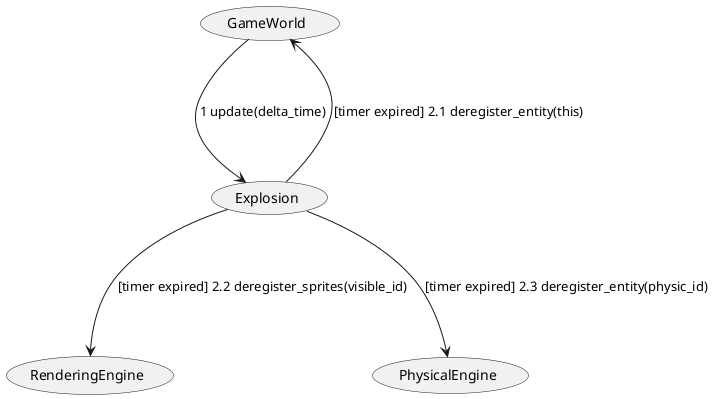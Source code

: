 @startuml

(GameWorld) as (GW)
(Explosion) as (E)
(RenderingEngine) as (RE)
(PhysicalEngine) as (PE)

(GW) ---> (E) : 1 update(delta_time)
(E) ---> (GW) : [timer expired] 2.1 deregister_entity(this)
(E) ---> (RE) : [timer expired] 2.2 deregister_sprites(visible_id)
(E) ---> (PE) : [timer expired] 2.3 deregister_entity(physic_id)

@enduml
